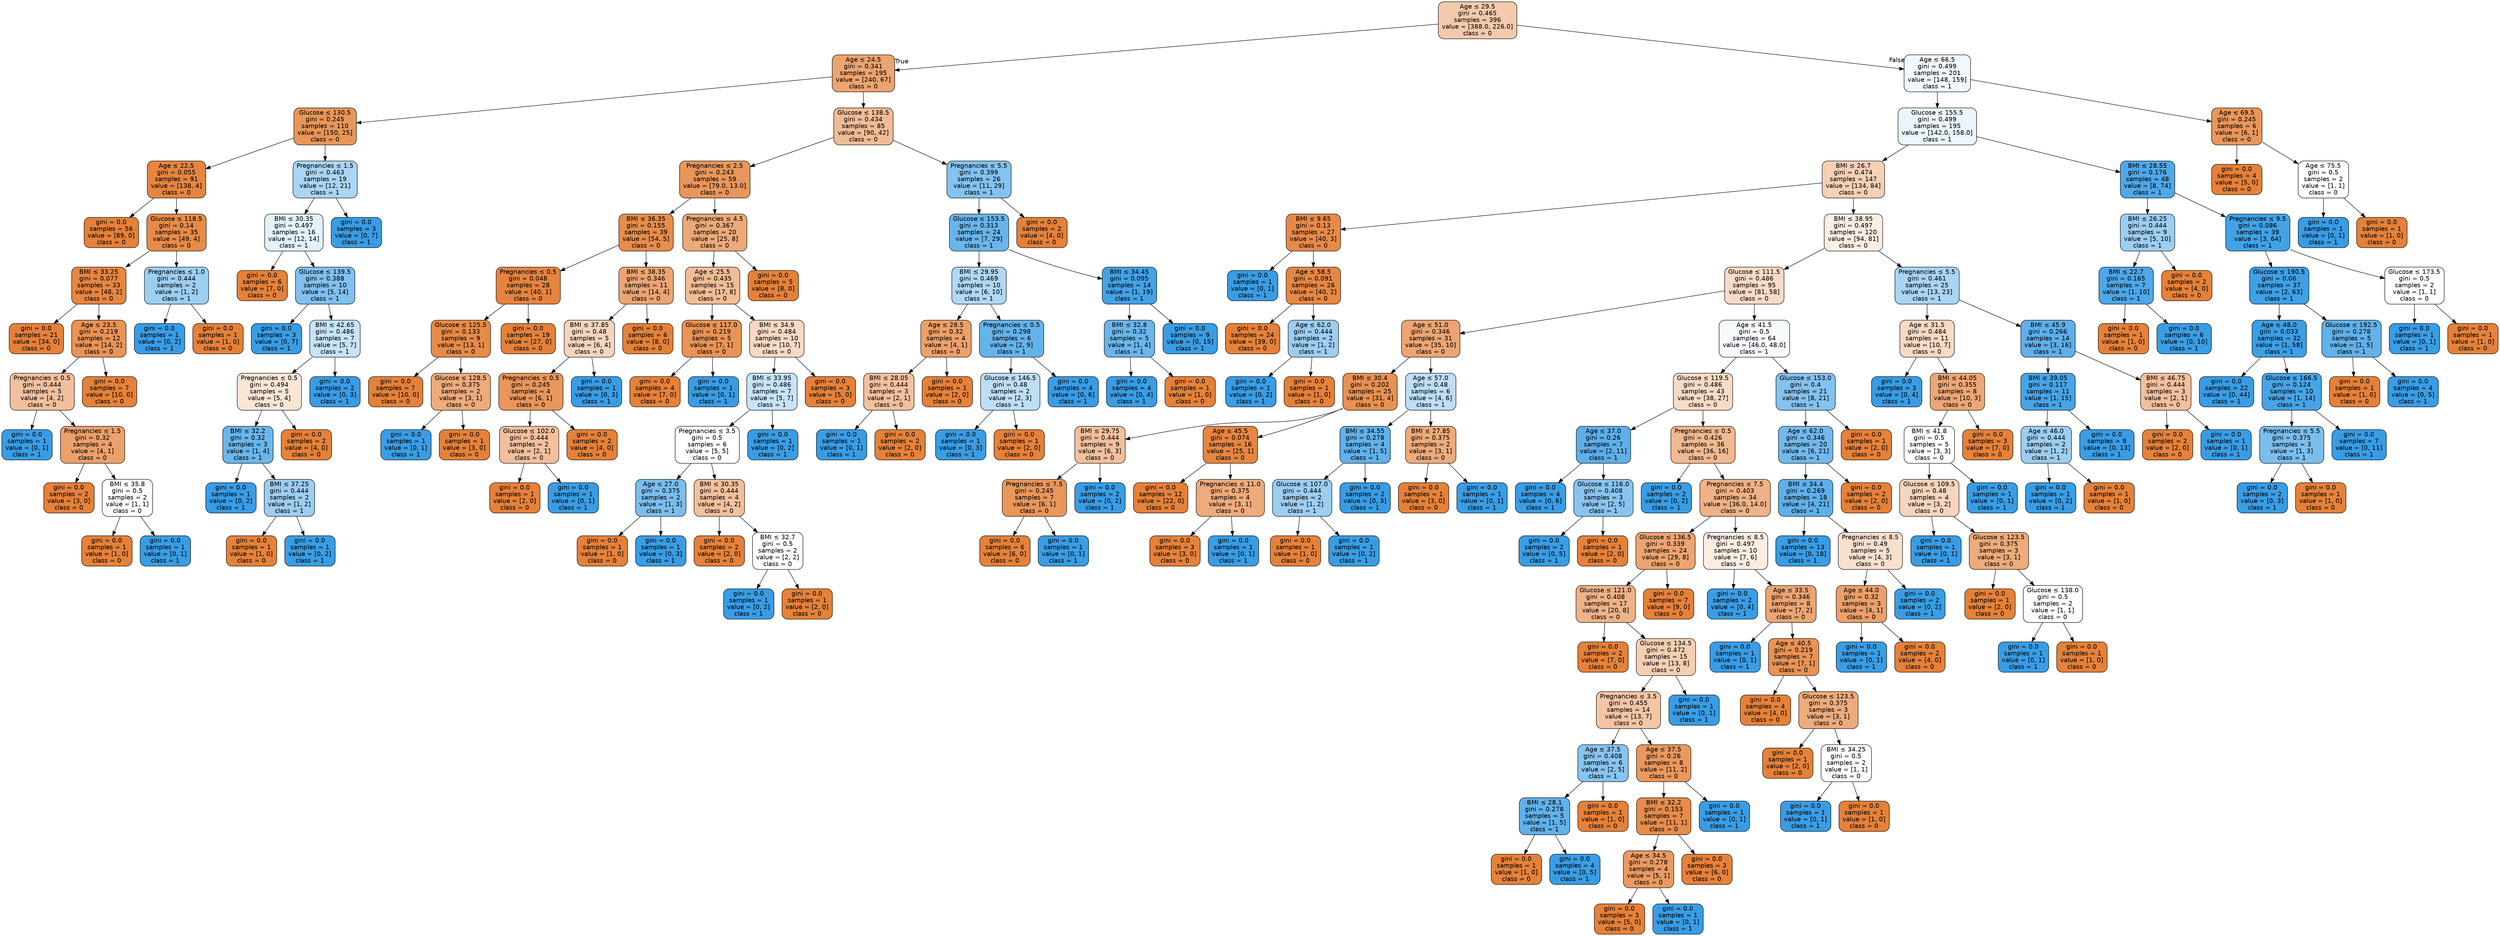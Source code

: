 digraph Tree {
node [shape=box, style="filled, rounded", color="black", fontname="helvetica"] ;
edge [fontname="helvetica"] ;
0 [label=<Age &le; 29.5<br/>gini = 0.465<br/>samples = 396<br/>value = [388.0, 226.0]<br/>class = 0>, fillcolor="#f4caac"] ;
1 [label=<Age &le; 24.5<br/>gini = 0.341<br/>samples = 195<br/>value = [240, 67]<br/>class = 0>, fillcolor="#eca470"] ;
0 -> 1 [labeldistance=2.5, labelangle=45, headlabel="True"] ;
2 [label=<Glucose &le; 130.5<br/>gini = 0.245<br/>samples = 110<br/>value = [150, 25]<br/>class = 0>, fillcolor="#e9965a"] ;
1 -> 2 ;
3 [label=<Age &le; 22.5<br/>gini = 0.055<br/>samples = 91<br/>value = [138, 4]<br/>class = 0>, fillcolor="#e6853f"] ;
2 -> 3 ;
4 [label=<gini = 0.0<br/>samples = 56<br/>value = [89, 0]<br/>class = 0>, fillcolor="#e58139"] ;
3 -> 4 ;
5 [label=<Glucose &le; 118.5<br/>gini = 0.14<br/>samples = 35<br/>value = [49, 4]<br/>class = 0>, fillcolor="#e78b49"] ;
3 -> 5 ;
6 [label=<BMI &le; 33.25<br/>gini = 0.077<br/>samples = 33<br/>value = [48, 2]<br/>class = 0>, fillcolor="#e68641"] ;
5 -> 6 ;
7 [label=<gini = 0.0<br/>samples = 21<br/>value = [34, 0]<br/>class = 0>, fillcolor="#e58139"] ;
6 -> 7 ;
8 [label=<Age &le; 23.5<br/>gini = 0.219<br/>samples = 12<br/>value = [14, 2]<br/>class = 0>, fillcolor="#e99355"] ;
6 -> 8 ;
9 [label=<Pregnancies &le; 0.5<br/>gini = 0.444<br/>samples = 5<br/>value = [4, 2]<br/>class = 0>, fillcolor="#f2c09c"] ;
8 -> 9 ;
10 [label=<gini = 0.0<br/>samples = 1<br/>value = [0, 1]<br/>class = 1>, fillcolor="#399de5"] ;
9 -> 10 ;
11 [label=<Pregnancies &le; 1.5<br/>gini = 0.32<br/>samples = 4<br/>value = [4, 1]<br/>class = 0>, fillcolor="#eca06a"] ;
9 -> 11 ;
12 [label=<gini = 0.0<br/>samples = 2<br/>value = [3, 0]<br/>class = 0>, fillcolor="#e58139"] ;
11 -> 12 ;
13 [label=<BMI &le; 35.8<br/>gini = 0.5<br/>samples = 2<br/>value = [1, 1]<br/>class = 0>, fillcolor="#ffffff"] ;
11 -> 13 ;
14 [label=<gini = 0.0<br/>samples = 1<br/>value = [1, 0]<br/>class = 0>, fillcolor="#e58139"] ;
13 -> 14 ;
15 [label=<gini = 0.0<br/>samples = 1<br/>value = [0, 1]<br/>class = 1>, fillcolor="#399de5"] ;
13 -> 15 ;
16 [label=<gini = 0.0<br/>samples = 7<br/>value = [10, 0]<br/>class = 0>, fillcolor="#e58139"] ;
8 -> 16 ;
17 [label=<Pregnancies &le; 1.0<br/>gini = 0.444<br/>samples = 2<br/>value = [1, 2]<br/>class = 1>, fillcolor="#9ccef2"] ;
5 -> 17 ;
18 [label=<gini = 0.0<br/>samples = 1<br/>value = [0, 2]<br/>class = 1>, fillcolor="#399de5"] ;
17 -> 18 ;
19 [label=<gini = 0.0<br/>samples = 1<br/>value = [1, 0]<br/>class = 0>, fillcolor="#e58139"] ;
17 -> 19 ;
20 [label=<Pregnancies &le; 1.5<br/>gini = 0.463<br/>samples = 19<br/>value = [12, 21]<br/>class = 1>, fillcolor="#aad5f4"] ;
2 -> 20 ;
21 [label=<BMI &le; 30.35<br/>gini = 0.497<br/>samples = 16<br/>value = [12, 14]<br/>class = 1>, fillcolor="#e3f1fb"] ;
20 -> 21 ;
22 [label=<gini = 0.0<br/>samples = 6<br/>value = [7, 0]<br/>class = 0>, fillcolor="#e58139"] ;
21 -> 22 ;
23 [label=<Glucose &le; 139.5<br/>gini = 0.388<br/>samples = 10<br/>value = [5, 14]<br/>class = 1>, fillcolor="#80c0ee"] ;
21 -> 23 ;
24 [label=<gini = 0.0<br/>samples = 3<br/>value = [0, 7]<br/>class = 1>, fillcolor="#399de5"] ;
23 -> 24 ;
25 [label=<BMI &le; 42.65<br/>gini = 0.486<br/>samples = 7<br/>value = [5, 7]<br/>class = 1>, fillcolor="#c6e3f8"] ;
23 -> 25 ;
26 [label=<Pregnancies &le; 0.5<br/>gini = 0.494<br/>samples = 5<br/>value = [5, 4]<br/>class = 0>, fillcolor="#fae6d7"] ;
25 -> 26 ;
27 [label=<BMI &le; 32.2<br/>gini = 0.32<br/>samples = 3<br/>value = [1, 4]<br/>class = 1>, fillcolor="#6ab6ec"] ;
26 -> 27 ;
28 [label=<gini = 0.0<br/>samples = 1<br/>value = [0, 2]<br/>class = 1>, fillcolor="#399de5"] ;
27 -> 28 ;
29 [label=<BMI &le; 37.25<br/>gini = 0.444<br/>samples = 2<br/>value = [1, 2]<br/>class = 1>, fillcolor="#9ccef2"] ;
27 -> 29 ;
30 [label=<gini = 0.0<br/>samples = 1<br/>value = [1, 0]<br/>class = 0>, fillcolor="#e58139"] ;
29 -> 30 ;
31 [label=<gini = 0.0<br/>samples = 1<br/>value = [0, 2]<br/>class = 1>, fillcolor="#399de5"] ;
29 -> 31 ;
32 [label=<gini = 0.0<br/>samples = 2<br/>value = [4, 0]<br/>class = 0>, fillcolor="#e58139"] ;
26 -> 32 ;
33 [label=<gini = 0.0<br/>samples = 2<br/>value = [0, 3]<br/>class = 1>, fillcolor="#399de5"] ;
25 -> 33 ;
34 [label=<gini = 0.0<br/>samples = 3<br/>value = [0, 7]<br/>class = 1>, fillcolor="#399de5"] ;
20 -> 34 ;
35 [label=<Glucose &le; 138.5<br/>gini = 0.434<br/>samples = 85<br/>value = [90, 42]<br/>class = 0>, fillcolor="#f1bc95"] ;
1 -> 35 ;
36 [label=<Pregnancies &le; 2.5<br/>gini = 0.243<br/>samples = 59<br/>value = [79.0, 13.0]<br/>class = 0>, fillcolor="#e9965a"] ;
35 -> 36 ;
37 [label=<BMI &le; 36.35<br/>gini = 0.155<br/>samples = 39<br/>value = [54, 5]<br/>class = 0>, fillcolor="#e78d4b"] ;
36 -> 37 ;
38 [label=<Pregnancies &le; 0.5<br/>gini = 0.048<br/>samples = 28<br/>value = [40, 1]<br/>class = 0>, fillcolor="#e6843e"] ;
37 -> 38 ;
39 [label=<Glucose &le; 125.5<br/>gini = 0.133<br/>samples = 9<br/>value = [13, 1]<br/>class = 0>, fillcolor="#e78b48"] ;
38 -> 39 ;
40 [label=<gini = 0.0<br/>samples = 7<br/>value = [10, 0]<br/>class = 0>, fillcolor="#e58139"] ;
39 -> 40 ;
41 [label=<Glucose &le; 128.5<br/>gini = 0.375<br/>samples = 2<br/>value = [3, 1]<br/>class = 0>, fillcolor="#eeab7b"] ;
39 -> 41 ;
42 [label=<gini = 0.0<br/>samples = 1<br/>value = [0, 1]<br/>class = 1>, fillcolor="#399de5"] ;
41 -> 42 ;
43 [label=<gini = 0.0<br/>samples = 1<br/>value = [3, 0]<br/>class = 0>, fillcolor="#e58139"] ;
41 -> 43 ;
44 [label=<gini = 0.0<br/>samples = 19<br/>value = [27, 0]<br/>class = 0>, fillcolor="#e58139"] ;
38 -> 44 ;
45 [label=<BMI &le; 38.35<br/>gini = 0.346<br/>samples = 11<br/>value = [14, 4]<br/>class = 0>, fillcolor="#eca572"] ;
37 -> 45 ;
46 [label=<BMI &le; 37.85<br/>gini = 0.48<br/>samples = 5<br/>value = [6, 4]<br/>class = 0>, fillcolor="#f6d5bd"] ;
45 -> 46 ;
47 [label=<Pregnancies &le; 0.5<br/>gini = 0.245<br/>samples = 4<br/>value = [6, 1]<br/>class = 0>, fillcolor="#e9965a"] ;
46 -> 47 ;
48 [label=<Glucose &le; 102.0<br/>gini = 0.444<br/>samples = 2<br/>value = [2, 1]<br/>class = 0>, fillcolor="#f2c09c"] ;
47 -> 48 ;
49 [label=<gini = 0.0<br/>samples = 1<br/>value = [2, 0]<br/>class = 0>, fillcolor="#e58139"] ;
48 -> 49 ;
50 [label=<gini = 0.0<br/>samples = 1<br/>value = [0, 1]<br/>class = 1>, fillcolor="#399de5"] ;
48 -> 50 ;
51 [label=<gini = 0.0<br/>samples = 2<br/>value = [4, 0]<br/>class = 0>, fillcolor="#e58139"] ;
47 -> 51 ;
52 [label=<gini = 0.0<br/>samples = 1<br/>value = [0, 3]<br/>class = 1>, fillcolor="#399de5"] ;
46 -> 52 ;
53 [label=<gini = 0.0<br/>samples = 6<br/>value = [8, 0]<br/>class = 0>, fillcolor="#e58139"] ;
45 -> 53 ;
54 [label=<Pregnancies &le; 4.5<br/>gini = 0.367<br/>samples = 20<br/>value = [25, 8]<br/>class = 0>, fillcolor="#eda978"] ;
36 -> 54 ;
55 [label=<Age &le; 25.5<br/>gini = 0.435<br/>samples = 15<br/>value = [17, 8]<br/>class = 0>, fillcolor="#f1bc96"] ;
54 -> 55 ;
56 [label=<Glucose &le; 117.0<br/>gini = 0.219<br/>samples = 5<br/>value = [7, 1]<br/>class = 0>, fillcolor="#e99355"] ;
55 -> 56 ;
57 [label=<gini = 0.0<br/>samples = 4<br/>value = [7, 0]<br/>class = 0>, fillcolor="#e58139"] ;
56 -> 57 ;
58 [label=<gini = 0.0<br/>samples = 1<br/>value = [0, 1]<br/>class = 1>, fillcolor="#399de5"] ;
56 -> 58 ;
59 [label=<BMI &le; 34.9<br/>gini = 0.484<br/>samples = 10<br/>value = [10, 7]<br/>class = 0>, fillcolor="#f7d9c4"] ;
55 -> 59 ;
60 [label=<BMI &le; 33.95<br/>gini = 0.486<br/>samples = 7<br/>value = [5, 7]<br/>class = 1>, fillcolor="#c6e3f8"] ;
59 -> 60 ;
61 [label=<Pregnancies &le; 3.5<br/>gini = 0.5<br/>samples = 6<br/>value = [5, 5]<br/>class = 0>, fillcolor="#ffffff"] ;
60 -> 61 ;
62 [label=<Age &le; 27.0<br/>gini = 0.375<br/>samples = 2<br/>value = [1, 3]<br/>class = 1>, fillcolor="#7bbeee"] ;
61 -> 62 ;
63 [label=<gini = 0.0<br/>samples = 1<br/>value = [1, 0]<br/>class = 0>, fillcolor="#e58139"] ;
62 -> 63 ;
64 [label=<gini = 0.0<br/>samples = 1<br/>value = [0, 3]<br/>class = 1>, fillcolor="#399de5"] ;
62 -> 64 ;
65 [label=<BMI &le; 30.35<br/>gini = 0.444<br/>samples = 4<br/>value = [4, 2]<br/>class = 0>, fillcolor="#f2c09c"] ;
61 -> 65 ;
66 [label=<gini = 0.0<br/>samples = 2<br/>value = [2, 0]<br/>class = 0>, fillcolor="#e58139"] ;
65 -> 66 ;
67 [label=<BMI &le; 32.7<br/>gini = 0.5<br/>samples = 2<br/>value = [2, 2]<br/>class = 0>, fillcolor="#ffffff"] ;
65 -> 67 ;
68 [label=<gini = 0.0<br/>samples = 1<br/>value = [0, 2]<br/>class = 1>, fillcolor="#399de5"] ;
67 -> 68 ;
69 [label=<gini = 0.0<br/>samples = 1<br/>value = [2, 0]<br/>class = 0>, fillcolor="#e58139"] ;
67 -> 69 ;
70 [label=<gini = 0.0<br/>samples = 1<br/>value = [0, 2]<br/>class = 1>, fillcolor="#399de5"] ;
60 -> 70 ;
71 [label=<gini = 0.0<br/>samples = 3<br/>value = [5, 0]<br/>class = 0>, fillcolor="#e58139"] ;
59 -> 71 ;
72 [label=<gini = 0.0<br/>samples = 5<br/>value = [8, 0]<br/>class = 0>, fillcolor="#e58139"] ;
54 -> 72 ;
73 [label=<Pregnancies &le; 5.5<br/>gini = 0.399<br/>samples = 26<br/>value = [11, 29]<br/>class = 1>, fillcolor="#84c2ef"] ;
35 -> 73 ;
74 [label=<Glucose &le; 153.5<br/>gini = 0.313<br/>samples = 24<br/>value = [7, 29]<br/>class = 1>, fillcolor="#69b5eb"] ;
73 -> 74 ;
75 [label=<BMI &le; 29.95<br/>gini = 0.469<br/>samples = 10<br/>value = [6, 10]<br/>class = 1>, fillcolor="#b0d8f5"] ;
74 -> 75 ;
76 [label=<Age &le; 28.5<br/>gini = 0.32<br/>samples = 4<br/>value = [4, 1]<br/>class = 0>, fillcolor="#eca06a"] ;
75 -> 76 ;
77 [label=<BMI &le; 28.05<br/>gini = 0.444<br/>samples = 3<br/>value = [2, 1]<br/>class = 0>, fillcolor="#f2c09c"] ;
76 -> 77 ;
78 [label=<gini = 0.0<br/>samples = 1<br/>value = [0, 1]<br/>class = 1>, fillcolor="#399de5"] ;
77 -> 78 ;
79 [label=<gini = 0.0<br/>samples = 2<br/>value = [2, 0]<br/>class = 0>, fillcolor="#e58139"] ;
77 -> 79 ;
80 [label=<gini = 0.0<br/>samples = 1<br/>value = [2, 0]<br/>class = 0>, fillcolor="#e58139"] ;
76 -> 80 ;
81 [label=<Pregnancies &le; 0.5<br/>gini = 0.298<br/>samples = 6<br/>value = [2, 9]<br/>class = 1>, fillcolor="#65b3eb"] ;
75 -> 81 ;
82 [label=<Glucose &le; 146.5<br/>gini = 0.48<br/>samples = 2<br/>value = [2, 3]<br/>class = 1>, fillcolor="#bddef6"] ;
81 -> 82 ;
83 [label=<gini = 0.0<br/>samples = 1<br/>value = [0, 3]<br/>class = 1>, fillcolor="#399de5"] ;
82 -> 83 ;
84 [label=<gini = 0.0<br/>samples = 1<br/>value = [2, 0]<br/>class = 0>, fillcolor="#e58139"] ;
82 -> 84 ;
85 [label=<gini = 0.0<br/>samples = 4<br/>value = [0, 6]<br/>class = 1>, fillcolor="#399de5"] ;
81 -> 85 ;
86 [label=<BMI &le; 34.45<br/>gini = 0.095<br/>samples = 14<br/>value = [1, 19]<br/>class = 1>, fillcolor="#43a2e6"] ;
74 -> 86 ;
87 [label=<BMI &le; 32.8<br/>gini = 0.32<br/>samples = 5<br/>value = [1, 4]<br/>class = 1>, fillcolor="#6ab6ec"] ;
86 -> 87 ;
88 [label=<gini = 0.0<br/>samples = 4<br/>value = [0, 4]<br/>class = 1>, fillcolor="#399de5"] ;
87 -> 88 ;
89 [label=<gini = 0.0<br/>samples = 1<br/>value = [1, 0]<br/>class = 0>, fillcolor="#e58139"] ;
87 -> 89 ;
90 [label=<gini = 0.0<br/>samples = 9<br/>value = [0, 15]<br/>class = 1>, fillcolor="#399de5"] ;
86 -> 90 ;
91 [label=<gini = 0.0<br/>samples = 2<br/>value = [4, 0]<br/>class = 0>, fillcolor="#e58139"] ;
73 -> 91 ;
92 [label=<Age &le; 66.5<br/>gini = 0.499<br/>samples = 201<br/>value = [148, 159]<br/>class = 1>, fillcolor="#f1f8fd"] ;
0 -> 92 [labeldistance=2.5, labelangle=-45, headlabel="False"] ;
93 [label=<Glucose &le; 155.5<br/>gini = 0.499<br/>samples = 195<br/>value = [142.0, 158.0]<br/>class = 1>, fillcolor="#ebf5fc"] ;
92 -> 93 ;
94 [label=<BMI &le; 26.7<br/>gini = 0.474<br/>samples = 147<br/>value = [134, 84]<br/>class = 0>, fillcolor="#f5d0b5"] ;
93 -> 94 ;
95 [label=<BMI &le; 9.65<br/>gini = 0.13<br/>samples = 27<br/>value = [40, 3]<br/>class = 0>, fillcolor="#e78a48"] ;
94 -> 95 ;
96 [label=<gini = 0.0<br/>samples = 1<br/>value = [0, 1]<br/>class = 1>, fillcolor="#399de5"] ;
95 -> 96 ;
97 [label=<Age &le; 58.5<br/>gini = 0.091<br/>samples = 26<br/>value = [40, 2]<br/>class = 0>, fillcolor="#e68743"] ;
95 -> 97 ;
98 [label=<gini = 0.0<br/>samples = 24<br/>value = [39, 0]<br/>class = 0>, fillcolor="#e58139"] ;
97 -> 98 ;
99 [label=<Age &le; 62.0<br/>gini = 0.444<br/>samples = 2<br/>value = [1, 2]<br/>class = 1>, fillcolor="#9ccef2"] ;
97 -> 99 ;
100 [label=<gini = 0.0<br/>samples = 1<br/>value = [0, 2]<br/>class = 1>, fillcolor="#399de5"] ;
99 -> 100 ;
101 [label=<gini = 0.0<br/>samples = 1<br/>value = [1, 0]<br/>class = 0>, fillcolor="#e58139"] ;
99 -> 101 ;
102 [label=<BMI &le; 38.95<br/>gini = 0.497<br/>samples = 120<br/>value = [94, 81]<br/>class = 0>, fillcolor="#fbeee4"] ;
94 -> 102 ;
103 [label=<Glucose &le; 111.5<br/>gini = 0.486<br/>samples = 95<br/>value = [81, 58]<br/>class = 0>, fillcolor="#f8dbc7"] ;
102 -> 103 ;
104 [label=<Age &le; 51.0<br/>gini = 0.346<br/>samples = 31<br/>value = [35, 10]<br/>class = 0>, fillcolor="#eca572"] ;
103 -> 104 ;
105 [label=<BMI &le; 30.4<br/>gini = 0.202<br/>samples = 25<br/>value = [31, 4]<br/>class = 0>, fillcolor="#e89153"] ;
104 -> 105 ;
106 [label=<BMI &le; 29.75<br/>gini = 0.444<br/>samples = 9<br/>value = [6, 3]<br/>class = 0>, fillcolor="#f2c09c"] ;
105 -> 106 ;
107 [label=<Pregnancies &le; 7.5<br/>gini = 0.245<br/>samples = 7<br/>value = [6, 1]<br/>class = 0>, fillcolor="#e9965a"] ;
106 -> 107 ;
108 [label=<gini = 0.0<br/>samples = 6<br/>value = [6, 0]<br/>class = 0>, fillcolor="#e58139"] ;
107 -> 108 ;
109 [label=<gini = 0.0<br/>samples = 1<br/>value = [0, 1]<br/>class = 1>, fillcolor="#399de5"] ;
107 -> 109 ;
110 [label=<gini = 0.0<br/>samples = 2<br/>value = [0, 2]<br/>class = 1>, fillcolor="#399de5"] ;
106 -> 110 ;
111 [label=<Age &le; 45.5<br/>gini = 0.074<br/>samples = 16<br/>value = [25, 1]<br/>class = 0>, fillcolor="#e68641"] ;
105 -> 111 ;
112 [label=<gini = 0.0<br/>samples = 12<br/>value = [22, 0]<br/>class = 0>, fillcolor="#e58139"] ;
111 -> 112 ;
113 [label=<Pregnancies &le; 11.0<br/>gini = 0.375<br/>samples = 4<br/>value = [3, 1]<br/>class = 0>, fillcolor="#eeab7b"] ;
111 -> 113 ;
114 [label=<gini = 0.0<br/>samples = 3<br/>value = [3, 0]<br/>class = 0>, fillcolor="#e58139"] ;
113 -> 114 ;
115 [label=<gini = 0.0<br/>samples = 1<br/>value = [0, 1]<br/>class = 1>, fillcolor="#399de5"] ;
113 -> 115 ;
116 [label=<Age &le; 57.0<br/>gini = 0.48<br/>samples = 6<br/>value = [4, 6]<br/>class = 1>, fillcolor="#bddef6"] ;
104 -> 116 ;
117 [label=<BMI &le; 34.55<br/>gini = 0.278<br/>samples = 4<br/>value = [1, 5]<br/>class = 1>, fillcolor="#61b1ea"] ;
116 -> 117 ;
118 [label=<Glucose &le; 107.0<br/>gini = 0.444<br/>samples = 2<br/>value = [1, 2]<br/>class = 1>, fillcolor="#9ccef2"] ;
117 -> 118 ;
119 [label=<gini = 0.0<br/>samples = 1<br/>value = [1, 0]<br/>class = 0>, fillcolor="#e58139"] ;
118 -> 119 ;
120 [label=<gini = 0.0<br/>samples = 1<br/>value = [0, 2]<br/>class = 1>, fillcolor="#399de5"] ;
118 -> 120 ;
121 [label=<gini = 0.0<br/>samples = 2<br/>value = [0, 3]<br/>class = 1>, fillcolor="#399de5"] ;
117 -> 121 ;
122 [label=<BMI &le; 27.85<br/>gini = 0.375<br/>samples = 2<br/>value = [3, 1]<br/>class = 0>, fillcolor="#eeab7b"] ;
116 -> 122 ;
123 [label=<gini = 0.0<br/>samples = 1<br/>value = [3, 0]<br/>class = 0>, fillcolor="#e58139"] ;
122 -> 123 ;
124 [label=<gini = 0.0<br/>samples = 1<br/>value = [0, 1]<br/>class = 1>, fillcolor="#399de5"] ;
122 -> 124 ;
125 [label=<Age &le; 41.5<br/>gini = 0.5<br/>samples = 64<br/>value = [46.0, 48.0]<br/>class = 1>, fillcolor="#f7fbfe"] ;
103 -> 125 ;
126 [label=<Glucose &le; 119.5<br/>gini = 0.486<br/>samples = 43<br/>value = [38, 27]<br/>class = 0>, fillcolor="#f7dbc6"] ;
125 -> 126 ;
127 [label=<Age &le; 37.0<br/>gini = 0.26<br/>samples = 7<br/>value = [2, 11]<br/>class = 1>, fillcolor="#5dafea"] ;
126 -> 127 ;
128 [label=<gini = 0.0<br/>samples = 4<br/>value = [0, 6]<br/>class = 1>, fillcolor="#399de5"] ;
127 -> 128 ;
129 [label=<Glucose &le; 116.0<br/>gini = 0.408<br/>samples = 3<br/>value = [2, 5]<br/>class = 1>, fillcolor="#88c4ef"] ;
127 -> 129 ;
130 [label=<gini = 0.0<br/>samples = 2<br/>value = [0, 5]<br/>class = 1>, fillcolor="#399de5"] ;
129 -> 130 ;
131 [label=<gini = 0.0<br/>samples = 1<br/>value = [2, 0]<br/>class = 0>, fillcolor="#e58139"] ;
129 -> 131 ;
132 [label=<Pregnancies &le; 0.5<br/>gini = 0.426<br/>samples = 36<br/>value = [36, 16]<br/>class = 0>, fillcolor="#f1b991"] ;
126 -> 132 ;
133 [label=<gini = 0.0<br/>samples = 2<br/>value = [0, 2]<br/>class = 1>, fillcolor="#399de5"] ;
132 -> 133 ;
134 [label=<Pregnancies &le; 7.5<br/>gini = 0.403<br/>samples = 34<br/>value = [36.0, 14.0]<br/>class = 0>, fillcolor="#efb286"] ;
132 -> 134 ;
135 [label=<Glucose &le; 136.5<br/>gini = 0.339<br/>samples = 24<br/>value = [29, 8]<br/>class = 0>, fillcolor="#eca470"] ;
134 -> 135 ;
136 [label=<Glucose &le; 121.0<br/>gini = 0.408<br/>samples = 17<br/>value = [20, 8]<br/>class = 0>, fillcolor="#efb388"] ;
135 -> 136 ;
137 [label=<gini = 0.0<br/>samples = 2<br/>value = [7, 0]<br/>class = 0>, fillcolor="#e58139"] ;
136 -> 137 ;
138 [label=<Glucose &le; 134.5<br/>gini = 0.472<br/>samples = 15<br/>value = [13, 8]<br/>class = 0>, fillcolor="#f5cfb3"] ;
136 -> 138 ;
139 [label=<Pregnancies &le; 3.5<br/>gini = 0.455<br/>samples = 14<br/>value = [13, 7]<br/>class = 0>, fillcolor="#f3c5a4"] ;
138 -> 139 ;
140 [label=<Age &le; 37.5<br/>gini = 0.408<br/>samples = 6<br/>value = [2, 5]<br/>class = 1>, fillcolor="#88c4ef"] ;
139 -> 140 ;
141 [label=<BMI &le; 28.1<br/>gini = 0.278<br/>samples = 5<br/>value = [1, 5]<br/>class = 1>, fillcolor="#61b1ea"] ;
140 -> 141 ;
142 [label=<gini = 0.0<br/>samples = 1<br/>value = [1, 0]<br/>class = 0>, fillcolor="#e58139"] ;
141 -> 142 ;
143 [label=<gini = 0.0<br/>samples = 4<br/>value = [0, 5]<br/>class = 1>, fillcolor="#399de5"] ;
141 -> 143 ;
144 [label=<gini = 0.0<br/>samples = 1<br/>value = [1, 0]<br/>class = 0>, fillcolor="#e58139"] ;
140 -> 144 ;
145 [label=<Age &le; 37.5<br/>gini = 0.26<br/>samples = 8<br/>value = [11, 2]<br/>class = 0>, fillcolor="#ea985d"] ;
139 -> 145 ;
146 [label=<BMI &le; 32.2<br/>gini = 0.153<br/>samples = 7<br/>value = [11, 1]<br/>class = 0>, fillcolor="#e78c4b"] ;
145 -> 146 ;
147 [label=<Age &le; 34.5<br/>gini = 0.278<br/>samples = 4<br/>value = [5, 1]<br/>class = 0>, fillcolor="#ea9a61"] ;
146 -> 147 ;
148 [label=<gini = 0.0<br/>samples = 3<br/>value = [5, 0]<br/>class = 0>, fillcolor="#e58139"] ;
147 -> 148 ;
149 [label=<gini = 0.0<br/>samples = 1<br/>value = [0, 1]<br/>class = 1>, fillcolor="#399de5"] ;
147 -> 149 ;
150 [label=<gini = 0.0<br/>samples = 3<br/>value = [6, 0]<br/>class = 0>, fillcolor="#e58139"] ;
146 -> 150 ;
151 [label=<gini = 0.0<br/>samples = 1<br/>value = [0, 1]<br/>class = 1>, fillcolor="#399de5"] ;
145 -> 151 ;
152 [label=<gini = 0.0<br/>samples = 1<br/>value = [0, 1]<br/>class = 1>, fillcolor="#399de5"] ;
138 -> 152 ;
153 [label=<gini = 0.0<br/>samples = 7<br/>value = [9, 0]<br/>class = 0>, fillcolor="#e58139"] ;
135 -> 153 ;
154 [label=<Pregnancies &le; 8.5<br/>gini = 0.497<br/>samples = 10<br/>value = [7, 6]<br/>class = 0>, fillcolor="#fbede3"] ;
134 -> 154 ;
155 [label=<gini = 0.0<br/>samples = 2<br/>value = [0, 4]<br/>class = 1>, fillcolor="#399de5"] ;
154 -> 155 ;
156 [label=<Age &le; 33.5<br/>gini = 0.346<br/>samples = 8<br/>value = [7, 2]<br/>class = 0>, fillcolor="#eca572"] ;
154 -> 156 ;
157 [label=<gini = 0.0<br/>samples = 1<br/>value = [0, 1]<br/>class = 1>, fillcolor="#399de5"] ;
156 -> 157 ;
158 [label=<Age &le; 40.5<br/>gini = 0.219<br/>samples = 7<br/>value = [7, 1]<br/>class = 0>, fillcolor="#e99355"] ;
156 -> 158 ;
159 [label=<gini = 0.0<br/>samples = 4<br/>value = [4, 0]<br/>class = 0>, fillcolor="#e58139"] ;
158 -> 159 ;
160 [label=<Glucose &le; 123.5<br/>gini = 0.375<br/>samples = 3<br/>value = [3, 1]<br/>class = 0>, fillcolor="#eeab7b"] ;
158 -> 160 ;
161 [label=<gini = 0.0<br/>samples = 1<br/>value = [2, 0]<br/>class = 0>, fillcolor="#e58139"] ;
160 -> 161 ;
162 [label=<BMI &le; 34.25<br/>gini = 0.5<br/>samples = 2<br/>value = [1, 1]<br/>class = 0>, fillcolor="#ffffff"] ;
160 -> 162 ;
163 [label=<gini = 0.0<br/>samples = 1<br/>value = [0, 1]<br/>class = 1>, fillcolor="#399de5"] ;
162 -> 163 ;
164 [label=<gini = 0.0<br/>samples = 1<br/>value = [1, 0]<br/>class = 0>, fillcolor="#e58139"] ;
162 -> 164 ;
165 [label=<Glucose &le; 153.0<br/>gini = 0.4<br/>samples = 21<br/>value = [8, 21]<br/>class = 1>, fillcolor="#84c2ef"] ;
125 -> 165 ;
166 [label=<Age &le; 62.0<br/>gini = 0.346<br/>samples = 20<br/>value = [6, 21]<br/>class = 1>, fillcolor="#72b9ec"] ;
165 -> 166 ;
167 [label=<BMI &le; 34.4<br/>gini = 0.269<br/>samples = 18<br/>value = [4, 21]<br/>class = 1>, fillcolor="#5fb0ea"] ;
166 -> 167 ;
168 [label=<gini = 0.0<br/>samples = 13<br/>value = [0, 18]<br/>class = 1>, fillcolor="#399de5"] ;
167 -> 168 ;
169 [label=<Pregnancies &le; 8.5<br/>gini = 0.49<br/>samples = 5<br/>value = [4, 3]<br/>class = 0>, fillcolor="#f8e0ce"] ;
167 -> 169 ;
170 [label=<Age &le; 44.0<br/>gini = 0.32<br/>samples = 3<br/>value = [4, 1]<br/>class = 0>, fillcolor="#eca06a"] ;
169 -> 170 ;
171 [label=<gini = 0.0<br/>samples = 1<br/>value = [0, 1]<br/>class = 1>, fillcolor="#399de5"] ;
170 -> 171 ;
172 [label=<gini = 0.0<br/>samples = 2<br/>value = [4, 0]<br/>class = 0>, fillcolor="#e58139"] ;
170 -> 172 ;
173 [label=<gini = 0.0<br/>samples = 2<br/>value = [0, 2]<br/>class = 1>, fillcolor="#399de5"] ;
169 -> 173 ;
174 [label=<gini = 0.0<br/>samples = 2<br/>value = [2, 0]<br/>class = 0>, fillcolor="#e58139"] ;
166 -> 174 ;
175 [label=<gini = 0.0<br/>samples = 1<br/>value = [2, 0]<br/>class = 0>, fillcolor="#e58139"] ;
165 -> 175 ;
176 [label=<Pregnancies &le; 5.5<br/>gini = 0.461<br/>samples = 25<br/>value = [13, 23]<br/>class = 1>, fillcolor="#a9d4f4"] ;
102 -> 176 ;
177 [label=<Age &le; 31.5<br/>gini = 0.484<br/>samples = 11<br/>value = [10, 7]<br/>class = 0>, fillcolor="#f7d9c4"] ;
176 -> 177 ;
178 [label=<gini = 0.0<br/>samples = 3<br/>value = [0, 4]<br/>class = 1>, fillcolor="#399de5"] ;
177 -> 178 ;
179 [label=<BMI &le; 44.05<br/>gini = 0.355<br/>samples = 8<br/>value = [10, 3]<br/>class = 0>, fillcolor="#eda774"] ;
177 -> 179 ;
180 [label=<BMI &le; 41.8<br/>gini = 0.5<br/>samples = 5<br/>value = [3, 3]<br/>class = 0>, fillcolor="#ffffff"] ;
179 -> 180 ;
181 [label=<Glucose &le; 109.5<br/>gini = 0.48<br/>samples = 4<br/>value = [3, 2]<br/>class = 0>, fillcolor="#f6d5bd"] ;
180 -> 181 ;
182 [label=<gini = 0.0<br/>samples = 1<br/>value = [0, 1]<br/>class = 1>, fillcolor="#399de5"] ;
181 -> 182 ;
183 [label=<Glucose &le; 123.5<br/>gini = 0.375<br/>samples = 3<br/>value = [3, 1]<br/>class = 0>, fillcolor="#eeab7b"] ;
181 -> 183 ;
184 [label=<gini = 0.0<br/>samples = 1<br/>value = [2, 0]<br/>class = 0>, fillcolor="#e58139"] ;
183 -> 184 ;
185 [label=<Glucose &le; 138.0<br/>gini = 0.5<br/>samples = 2<br/>value = [1, 1]<br/>class = 0>, fillcolor="#ffffff"] ;
183 -> 185 ;
186 [label=<gini = 0.0<br/>samples = 1<br/>value = [0, 1]<br/>class = 1>, fillcolor="#399de5"] ;
185 -> 186 ;
187 [label=<gini = 0.0<br/>samples = 1<br/>value = [1, 0]<br/>class = 0>, fillcolor="#e58139"] ;
185 -> 187 ;
188 [label=<gini = 0.0<br/>samples = 1<br/>value = [0, 1]<br/>class = 1>, fillcolor="#399de5"] ;
180 -> 188 ;
189 [label=<gini = 0.0<br/>samples = 3<br/>value = [7, 0]<br/>class = 0>, fillcolor="#e58139"] ;
179 -> 189 ;
190 [label=<BMI &le; 45.9<br/>gini = 0.266<br/>samples = 14<br/>value = [3, 16]<br/>class = 1>, fillcolor="#5eafea"] ;
176 -> 190 ;
191 [label=<BMI &le; 39.05<br/>gini = 0.117<br/>samples = 11<br/>value = [1, 15]<br/>class = 1>, fillcolor="#46a4e7"] ;
190 -> 191 ;
192 [label=<Age &le; 46.0<br/>gini = 0.444<br/>samples = 2<br/>value = [1, 2]<br/>class = 1>, fillcolor="#9ccef2"] ;
191 -> 192 ;
193 [label=<gini = 0.0<br/>samples = 1<br/>value = [0, 2]<br/>class = 1>, fillcolor="#399de5"] ;
192 -> 193 ;
194 [label=<gini = 0.0<br/>samples = 1<br/>value = [1, 0]<br/>class = 0>, fillcolor="#e58139"] ;
192 -> 194 ;
195 [label=<gini = 0.0<br/>samples = 9<br/>value = [0, 13]<br/>class = 1>, fillcolor="#399de5"] ;
191 -> 195 ;
196 [label=<BMI &le; 46.75<br/>gini = 0.444<br/>samples = 3<br/>value = [2, 1]<br/>class = 0>, fillcolor="#f2c09c"] ;
190 -> 196 ;
197 [label=<gini = 0.0<br/>samples = 2<br/>value = [2, 0]<br/>class = 0>, fillcolor="#e58139"] ;
196 -> 197 ;
198 [label=<gini = 0.0<br/>samples = 1<br/>value = [0, 1]<br/>class = 1>, fillcolor="#399de5"] ;
196 -> 198 ;
199 [label=<BMI &le; 28.55<br/>gini = 0.176<br/>samples = 48<br/>value = [8, 74]<br/>class = 1>, fillcolor="#4ea8e8"] ;
93 -> 199 ;
200 [label=<BMI &le; 26.25<br/>gini = 0.444<br/>samples = 9<br/>value = [5, 10]<br/>class = 1>, fillcolor="#9ccef2"] ;
199 -> 200 ;
201 [label=<BMI &le; 22.7<br/>gini = 0.165<br/>samples = 7<br/>value = [1, 10]<br/>class = 1>, fillcolor="#4da7e8"] ;
200 -> 201 ;
202 [label=<gini = 0.0<br/>samples = 1<br/>value = [1, 0]<br/>class = 0>, fillcolor="#e58139"] ;
201 -> 202 ;
203 [label=<gini = 0.0<br/>samples = 6<br/>value = [0, 10]<br/>class = 1>, fillcolor="#399de5"] ;
201 -> 203 ;
204 [label=<gini = 0.0<br/>samples = 2<br/>value = [4, 0]<br/>class = 0>, fillcolor="#e58139"] ;
200 -> 204 ;
205 [label=<Pregnancies &le; 9.5<br/>gini = 0.086<br/>samples = 39<br/>value = [3, 64]<br/>class = 1>, fillcolor="#42a2e6"] ;
199 -> 205 ;
206 [label=<Glucose &le; 190.5<br/>gini = 0.06<br/>samples = 37<br/>value = [2, 63]<br/>class = 1>, fillcolor="#3fa0e6"] ;
205 -> 206 ;
207 [label=<Age &le; 48.0<br/>gini = 0.033<br/>samples = 32<br/>value = [1, 58]<br/>class = 1>, fillcolor="#3c9fe5"] ;
206 -> 207 ;
208 [label=<gini = 0.0<br/>samples = 22<br/>value = [0, 44]<br/>class = 1>, fillcolor="#399de5"] ;
207 -> 208 ;
209 [label=<Glucose &le; 166.5<br/>gini = 0.124<br/>samples = 10<br/>value = [1, 14]<br/>class = 1>, fillcolor="#47a4e7"] ;
207 -> 209 ;
210 [label=<Pregnancies &le; 5.5<br/>gini = 0.375<br/>samples = 3<br/>value = [1, 3]<br/>class = 1>, fillcolor="#7bbeee"] ;
209 -> 210 ;
211 [label=<gini = 0.0<br/>samples = 2<br/>value = [0, 3]<br/>class = 1>, fillcolor="#399de5"] ;
210 -> 211 ;
212 [label=<gini = 0.0<br/>samples = 1<br/>value = [1, 0]<br/>class = 0>, fillcolor="#e58139"] ;
210 -> 212 ;
213 [label=<gini = 0.0<br/>samples = 7<br/>value = [0, 11]<br/>class = 1>, fillcolor="#399de5"] ;
209 -> 213 ;
214 [label=<Glucose &le; 192.5<br/>gini = 0.278<br/>samples = 5<br/>value = [1, 5]<br/>class = 1>, fillcolor="#61b1ea"] ;
206 -> 214 ;
215 [label=<gini = 0.0<br/>samples = 1<br/>value = [1, 0]<br/>class = 0>, fillcolor="#e58139"] ;
214 -> 215 ;
216 [label=<gini = 0.0<br/>samples = 4<br/>value = [0, 5]<br/>class = 1>, fillcolor="#399de5"] ;
214 -> 216 ;
217 [label=<Glucose &le; 173.5<br/>gini = 0.5<br/>samples = 2<br/>value = [1, 1]<br/>class = 0>, fillcolor="#ffffff"] ;
205 -> 217 ;
218 [label=<gini = 0.0<br/>samples = 1<br/>value = [0, 1]<br/>class = 1>, fillcolor="#399de5"] ;
217 -> 218 ;
219 [label=<gini = 0.0<br/>samples = 1<br/>value = [1, 0]<br/>class = 0>, fillcolor="#e58139"] ;
217 -> 219 ;
220 [label=<Age &le; 69.5<br/>gini = 0.245<br/>samples = 6<br/>value = [6, 1]<br/>class = 0>, fillcolor="#e9965a"] ;
92 -> 220 ;
221 [label=<gini = 0.0<br/>samples = 4<br/>value = [5, 0]<br/>class = 0>, fillcolor="#e58139"] ;
220 -> 221 ;
222 [label=<Age &le; 75.5<br/>gini = 0.5<br/>samples = 2<br/>value = [1, 1]<br/>class = 0>, fillcolor="#ffffff"] ;
220 -> 222 ;
223 [label=<gini = 0.0<br/>samples = 1<br/>value = [0, 1]<br/>class = 1>, fillcolor="#399de5"] ;
222 -> 223 ;
224 [label=<gini = 0.0<br/>samples = 1<br/>value = [1, 0]<br/>class = 0>, fillcolor="#e58139"] ;
222 -> 224 ;
}